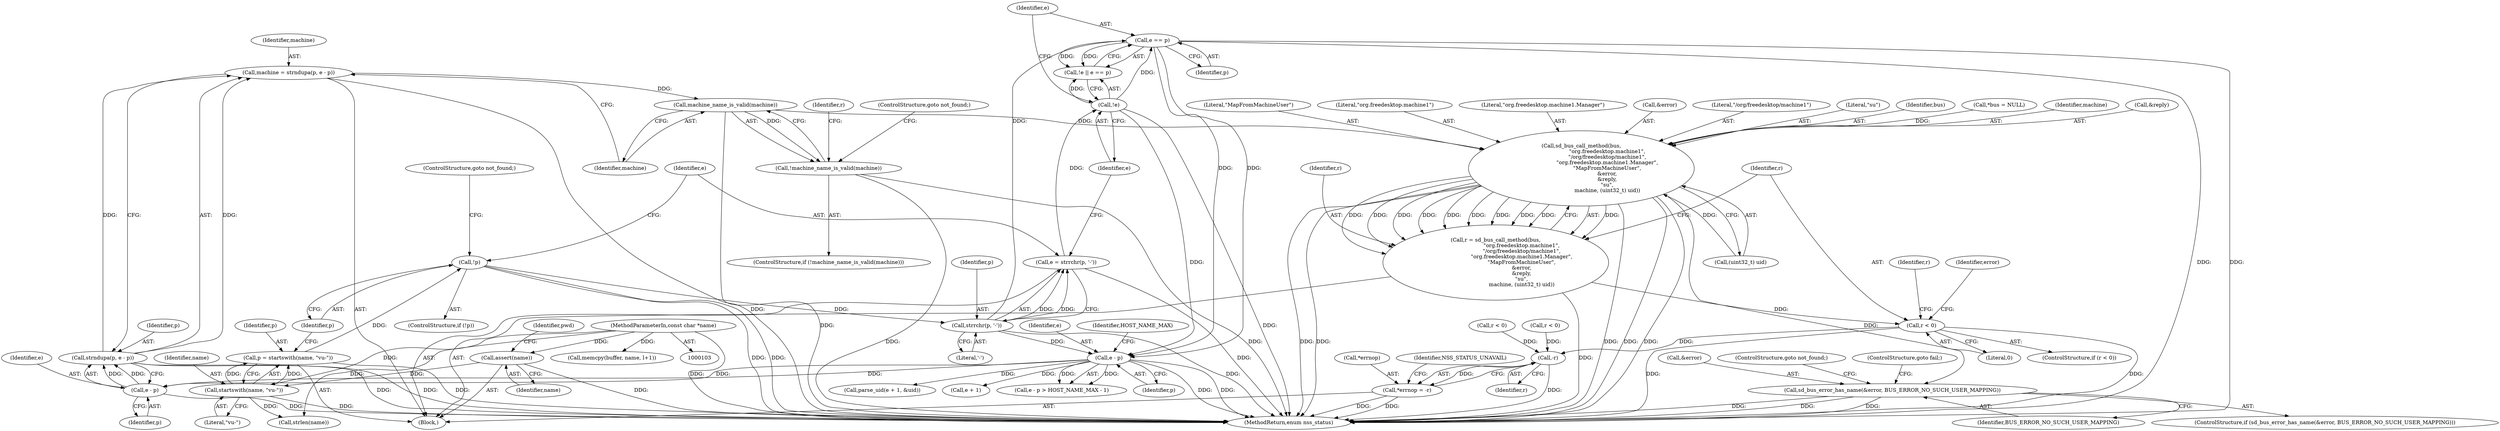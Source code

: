 digraph "0_systemd_cb31827d62066a04b02111df3052949fda4b6888_0@integer" {
"1000177" [label="(Call,machine = strndupa(p, e - p))"];
"1000179" [label="(Call,strndupa(p, e - p))"];
"1000181" [label="(Call,e - p)"];
"1000157" [label="(Call,e - p)"];
"1000151" [label="(Call,e == p)"];
"1000149" [label="(Call,!e)"];
"1000142" [label="(Call,e = strrchr(p, '-'))"];
"1000144" [label="(Call,strrchr(p, '-'))"];
"1000139" [label="(Call,!p)"];
"1000133" [label="(Call,p = startswith(name, \"vu-\"))"];
"1000135" [label="(Call,startswith(name, \"vu-\"))"];
"1000129" [label="(Call,assert(name))"];
"1000104" [label="(MethodParameterIn,const char *name)"];
"1000186" [label="(Call,machine_name_is_valid(machine))"];
"1000185" [label="(Call,!machine_name_is_valid(machine))"];
"1000201" [label="(Call,sd_bus_call_method(bus,\n                               \"org.freedesktop.machine1\",\n                               \"/org/freedesktop/machine1\",\n                               \"org.freedesktop.machine1.Manager\",\n                               \"MapFromMachineUser\",\n                               &error,\n                               &reply,\n                               \"su\",\n                               machine, (uint32_t) uid))"];
"1000199" [label="(Call,r = sd_bus_call_method(bus,\n                               \"org.freedesktop.machine1\",\n                               \"/org/freedesktop/machine1\",\n                               \"org.freedesktop.machine1.Manager\",\n                               \"MapFromMachineUser\",\n                               &error,\n                               &reply,\n                               \"su\",\n                               machine, (uint32_t) uid))"];
"1000217" [label="(Call,r < 0)"];
"1000321" [label="(Call,-r)"];
"1000318" [label="(Call,*errnop = -r)"];
"1000222" [label="(Call,sd_bus_error_has_name(&error, BUS_ERROR_NO_SUCH_USER_MAPPING))"];
"1000150" [label="(Identifier,e)"];
"1000204" [label="(Literal,\"/org/freedesktop/machine1\")"];
"1000137" [label="(Literal,\"vu-\")"];
"1000109" [label="(Block,)"];
"1000318" [label="(Call,*errnop = -r)"];
"1000227" [label="(ControlStructure,goto fail;)"];
"1000149" [label="(Call,!e)"];
"1000141" [label="(ControlStructure,goto not_found;)"];
"1000151" [label="(Call,e == p)"];
"1000201" [label="(Call,sd_bus_call_method(bus,\n                               \"org.freedesktop.machine1\",\n                               \"/org/freedesktop/machine1\",\n                               \"org.freedesktop.machine1.Manager\",\n                               \"MapFromMachineUser\",\n                               &error,\n                               &reply,\n                               \"su\",\n                               machine, (uint32_t) uid))"];
"1000211" [label="(Literal,\"su\")"];
"1000153" [label="(Identifier,p)"];
"1000167" [label="(Call,e + 1)"];
"1000146" [label="(Literal,'-')"];
"1000202" [label="(Identifier,bus)"];
"1000219" [label="(Literal,0)"];
"1000156" [label="(Call,e - p > HOST_NAME_MAX - 1)"];
"1000129" [label="(Call,assert(name))"];
"1000213" [label="(Call,(uint32_t) uid)"];
"1000324" [label="(Identifier,NSS_STATUS_UNAVAIL)"];
"1000184" [label="(ControlStructure,if (!machine_name_is_valid(machine)))"];
"1000224" [label="(Identifier,error)"];
"1000180" [label="(Identifier,p)"];
"1000152" [label="(Identifier,e)"];
"1000229" [label="(Identifier,r)"];
"1000177" [label="(Call,machine = strndupa(p, e - p))"];
"1000178" [label="(Identifier,machine)"];
"1000119" [label="(Call,*bus = NULL)"];
"1000195" [label="(Call,r < 0)"];
"1000212" [label="(Identifier,machine)"];
"1000157" [label="(Call,e - p)"];
"1000218" [label="(Identifier,r)"];
"1000223" [label="(Call,&error)"];
"1000139" [label="(Call,!p)"];
"1000216" [label="(ControlStructure,if (r < 0))"];
"1000182" [label="(Identifier,e)"];
"1000159" [label="(Identifier,p)"];
"1000242" [label="(Call,strlen(name))"];
"1000257" [label="(Call,memcpy(buffer, name, l+1))"];
"1000161" [label="(Identifier,HOST_NAME_MAX)"];
"1000186" [label="(Call,machine_name_is_valid(machine))"];
"1000190" [label="(Identifier,r)"];
"1000143" [label="(Identifier,e)"];
"1000136" [label="(Identifier,name)"];
"1000132" [label="(Identifier,pwd)"];
"1000166" [label="(Call,parse_uid(e + 1, &uid))"];
"1000104" [label="(MethodParameterIn,const char *name)"];
"1000188" [label="(ControlStructure,goto not_found;)"];
"1000221" [label="(ControlStructure,if (sd_bus_error_has_name(&error, BUS_ERROR_NO_SUCH_USER_MAPPING)))"];
"1000187" [label="(Identifier,machine)"];
"1000148" [label="(Call,!e || e == p)"];
"1000200" [label="(Identifier,r)"];
"1000183" [label="(Identifier,p)"];
"1000158" [label="(Identifier,e)"];
"1000133" [label="(Call,p = startswith(name, \"vu-\"))"];
"1000179" [label="(Call,strndupa(p, e - p))"];
"1000138" [label="(ControlStructure,if (!p))"];
"1000199" [label="(Call,r = sd_bus_call_method(bus,\n                               \"org.freedesktop.machine1\",\n                               \"/org/freedesktop/machine1\",\n                               \"org.freedesktop.machine1.Manager\",\n                               \"MapFromMachineUser\",\n                               &error,\n                               &reply,\n                               \"su\",\n                               machine, (uint32_t) uid))"];
"1000222" [label="(Call,sd_bus_error_has_name(&error, BUS_ERROR_NO_SUCH_USER_MAPPING))"];
"1000319" [label="(Call,*errnop)"];
"1000134" [label="(Identifier,p)"];
"1000209" [label="(Call,&reply)"];
"1000225" [label="(Identifier,BUS_ERROR_NO_SUCH_USER_MAPPING)"];
"1000322" [label="(Identifier,r)"];
"1000226" [label="(ControlStructure,goto not_found;)"];
"1000145" [label="(Identifier,p)"];
"1000140" [label="(Identifier,p)"];
"1000206" [label="(Literal,\"MapFromMachineUser\")"];
"1000321" [label="(Call,-r)"];
"1000236" [label="(Call,r < 0)"];
"1000142" [label="(Call,e = strrchr(p, '-'))"];
"1000135" [label="(Call,startswith(name, \"vu-\"))"];
"1000203" [label="(Literal,\"org.freedesktop.machine1\")"];
"1000205" [label="(Literal,\"org.freedesktop.machine1.Manager\")"];
"1000325" [label="(MethodReturn,enum nss_status)"];
"1000181" [label="(Call,e - p)"];
"1000207" [label="(Call,&error)"];
"1000217" [label="(Call,r < 0)"];
"1000185" [label="(Call,!machine_name_is_valid(machine))"];
"1000144" [label="(Call,strrchr(p, '-'))"];
"1000130" [label="(Identifier,name)"];
"1000177" -> "1000109"  [label="AST: "];
"1000177" -> "1000179"  [label="CFG: "];
"1000178" -> "1000177"  [label="AST: "];
"1000179" -> "1000177"  [label="AST: "];
"1000187" -> "1000177"  [label="CFG: "];
"1000177" -> "1000325"  [label="DDG: "];
"1000179" -> "1000177"  [label="DDG: "];
"1000179" -> "1000177"  [label="DDG: "];
"1000177" -> "1000186"  [label="DDG: "];
"1000179" -> "1000181"  [label="CFG: "];
"1000180" -> "1000179"  [label="AST: "];
"1000181" -> "1000179"  [label="AST: "];
"1000179" -> "1000325"  [label="DDG: "];
"1000179" -> "1000325"  [label="DDG: "];
"1000181" -> "1000179"  [label="DDG: "];
"1000181" -> "1000179"  [label="DDG: "];
"1000181" -> "1000183"  [label="CFG: "];
"1000182" -> "1000181"  [label="AST: "];
"1000183" -> "1000181"  [label="AST: "];
"1000181" -> "1000325"  [label="DDG: "];
"1000157" -> "1000181"  [label="DDG: "];
"1000157" -> "1000181"  [label="DDG: "];
"1000157" -> "1000156"  [label="AST: "];
"1000157" -> "1000159"  [label="CFG: "];
"1000158" -> "1000157"  [label="AST: "];
"1000159" -> "1000157"  [label="AST: "];
"1000161" -> "1000157"  [label="CFG: "];
"1000157" -> "1000325"  [label="DDG: "];
"1000157" -> "1000325"  [label="DDG: "];
"1000157" -> "1000156"  [label="DDG: "];
"1000157" -> "1000156"  [label="DDG: "];
"1000151" -> "1000157"  [label="DDG: "];
"1000151" -> "1000157"  [label="DDG: "];
"1000149" -> "1000157"  [label="DDG: "];
"1000144" -> "1000157"  [label="DDG: "];
"1000157" -> "1000166"  [label="DDG: "];
"1000157" -> "1000167"  [label="DDG: "];
"1000151" -> "1000148"  [label="AST: "];
"1000151" -> "1000153"  [label="CFG: "];
"1000152" -> "1000151"  [label="AST: "];
"1000153" -> "1000151"  [label="AST: "];
"1000148" -> "1000151"  [label="CFG: "];
"1000151" -> "1000325"  [label="DDG: "];
"1000151" -> "1000325"  [label="DDG: "];
"1000151" -> "1000148"  [label="DDG: "];
"1000151" -> "1000148"  [label="DDG: "];
"1000149" -> "1000151"  [label="DDG: "];
"1000144" -> "1000151"  [label="DDG: "];
"1000149" -> "1000148"  [label="AST: "];
"1000149" -> "1000150"  [label="CFG: "];
"1000150" -> "1000149"  [label="AST: "];
"1000152" -> "1000149"  [label="CFG: "];
"1000148" -> "1000149"  [label="CFG: "];
"1000149" -> "1000325"  [label="DDG: "];
"1000149" -> "1000148"  [label="DDG: "];
"1000142" -> "1000149"  [label="DDG: "];
"1000142" -> "1000109"  [label="AST: "];
"1000142" -> "1000144"  [label="CFG: "];
"1000143" -> "1000142"  [label="AST: "];
"1000144" -> "1000142"  [label="AST: "];
"1000150" -> "1000142"  [label="CFG: "];
"1000142" -> "1000325"  [label="DDG: "];
"1000144" -> "1000142"  [label="DDG: "];
"1000144" -> "1000142"  [label="DDG: "];
"1000144" -> "1000146"  [label="CFG: "];
"1000145" -> "1000144"  [label="AST: "];
"1000146" -> "1000144"  [label="AST: "];
"1000144" -> "1000325"  [label="DDG: "];
"1000139" -> "1000144"  [label="DDG: "];
"1000139" -> "1000138"  [label="AST: "];
"1000139" -> "1000140"  [label="CFG: "];
"1000140" -> "1000139"  [label="AST: "];
"1000141" -> "1000139"  [label="CFG: "];
"1000143" -> "1000139"  [label="CFG: "];
"1000139" -> "1000325"  [label="DDG: "];
"1000139" -> "1000325"  [label="DDG: "];
"1000133" -> "1000139"  [label="DDG: "];
"1000133" -> "1000109"  [label="AST: "];
"1000133" -> "1000135"  [label="CFG: "];
"1000134" -> "1000133"  [label="AST: "];
"1000135" -> "1000133"  [label="AST: "];
"1000140" -> "1000133"  [label="CFG: "];
"1000133" -> "1000325"  [label="DDG: "];
"1000135" -> "1000133"  [label="DDG: "];
"1000135" -> "1000133"  [label="DDG: "];
"1000135" -> "1000137"  [label="CFG: "];
"1000136" -> "1000135"  [label="AST: "];
"1000137" -> "1000135"  [label="AST: "];
"1000135" -> "1000325"  [label="DDG: "];
"1000129" -> "1000135"  [label="DDG: "];
"1000104" -> "1000135"  [label="DDG: "];
"1000135" -> "1000242"  [label="DDG: "];
"1000129" -> "1000109"  [label="AST: "];
"1000129" -> "1000130"  [label="CFG: "];
"1000130" -> "1000129"  [label="AST: "];
"1000132" -> "1000129"  [label="CFG: "];
"1000129" -> "1000325"  [label="DDG: "];
"1000104" -> "1000129"  [label="DDG: "];
"1000104" -> "1000103"  [label="AST: "];
"1000104" -> "1000325"  [label="DDG: "];
"1000104" -> "1000242"  [label="DDG: "];
"1000104" -> "1000257"  [label="DDG: "];
"1000186" -> "1000185"  [label="AST: "];
"1000186" -> "1000187"  [label="CFG: "];
"1000187" -> "1000186"  [label="AST: "];
"1000185" -> "1000186"  [label="CFG: "];
"1000186" -> "1000325"  [label="DDG: "];
"1000186" -> "1000185"  [label="DDG: "];
"1000186" -> "1000201"  [label="DDG: "];
"1000185" -> "1000184"  [label="AST: "];
"1000188" -> "1000185"  [label="CFG: "];
"1000190" -> "1000185"  [label="CFG: "];
"1000185" -> "1000325"  [label="DDG: "];
"1000185" -> "1000325"  [label="DDG: "];
"1000201" -> "1000199"  [label="AST: "];
"1000201" -> "1000213"  [label="CFG: "];
"1000202" -> "1000201"  [label="AST: "];
"1000203" -> "1000201"  [label="AST: "];
"1000204" -> "1000201"  [label="AST: "];
"1000205" -> "1000201"  [label="AST: "];
"1000206" -> "1000201"  [label="AST: "];
"1000207" -> "1000201"  [label="AST: "];
"1000209" -> "1000201"  [label="AST: "];
"1000211" -> "1000201"  [label="AST: "];
"1000212" -> "1000201"  [label="AST: "];
"1000213" -> "1000201"  [label="AST: "];
"1000199" -> "1000201"  [label="CFG: "];
"1000201" -> "1000325"  [label="DDG: "];
"1000201" -> "1000325"  [label="DDG: "];
"1000201" -> "1000325"  [label="DDG: "];
"1000201" -> "1000325"  [label="DDG: "];
"1000201" -> "1000325"  [label="DDG: "];
"1000201" -> "1000199"  [label="DDG: "];
"1000201" -> "1000199"  [label="DDG: "];
"1000201" -> "1000199"  [label="DDG: "];
"1000201" -> "1000199"  [label="DDG: "];
"1000201" -> "1000199"  [label="DDG: "];
"1000201" -> "1000199"  [label="DDG: "];
"1000201" -> "1000199"  [label="DDG: "];
"1000201" -> "1000199"  [label="DDG: "];
"1000201" -> "1000199"  [label="DDG: "];
"1000201" -> "1000199"  [label="DDG: "];
"1000119" -> "1000201"  [label="DDG: "];
"1000213" -> "1000201"  [label="DDG: "];
"1000201" -> "1000222"  [label="DDG: "];
"1000199" -> "1000109"  [label="AST: "];
"1000200" -> "1000199"  [label="AST: "];
"1000218" -> "1000199"  [label="CFG: "];
"1000199" -> "1000325"  [label="DDG: "];
"1000199" -> "1000217"  [label="DDG: "];
"1000217" -> "1000216"  [label="AST: "];
"1000217" -> "1000219"  [label="CFG: "];
"1000218" -> "1000217"  [label="AST: "];
"1000219" -> "1000217"  [label="AST: "];
"1000224" -> "1000217"  [label="CFG: "];
"1000229" -> "1000217"  [label="CFG: "];
"1000217" -> "1000325"  [label="DDG: "];
"1000217" -> "1000325"  [label="DDG: "];
"1000217" -> "1000321"  [label="DDG: "];
"1000321" -> "1000318"  [label="AST: "];
"1000321" -> "1000322"  [label="CFG: "];
"1000322" -> "1000321"  [label="AST: "];
"1000318" -> "1000321"  [label="CFG: "];
"1000321" -> "1000325"  [label="DDG: "];
"1000321" -> "1000318"  [label="DDG: "];
"1000236" -> "1000321"  [label="DDG: "];
"1000195" -> "1000321"  [label="DDG: "];
"1000318" -> "1000109"  [label="AST: "];
"1000319" -> "1000318"  [label="AST: "];
"1000324" -> "1000318"  [label="CFG: "];
"1000318" -> "1000325"  [label="DDG: "];
"1000318" -> "1000325"  [label="DDG: "];
"1000222" -> "1000221"  [label="AST: "];
"1000222" -> "1000225"  [label="CFG: "];
"1000223" -> "1000222"  [label="AST: "];
"1000225" -> "1000222"  [label="AST: "];
"1000226" -> "1000222"  [label="CFG: "];
"1000227" -> "1000222"  [label="CFG: "];
"1000222" -> "1000325"  [label="DDG: "];
"1000222" -> "1000325"  [label="DDG: "];
"1000222" -> "1000325"  [label="DDG: "];
}
